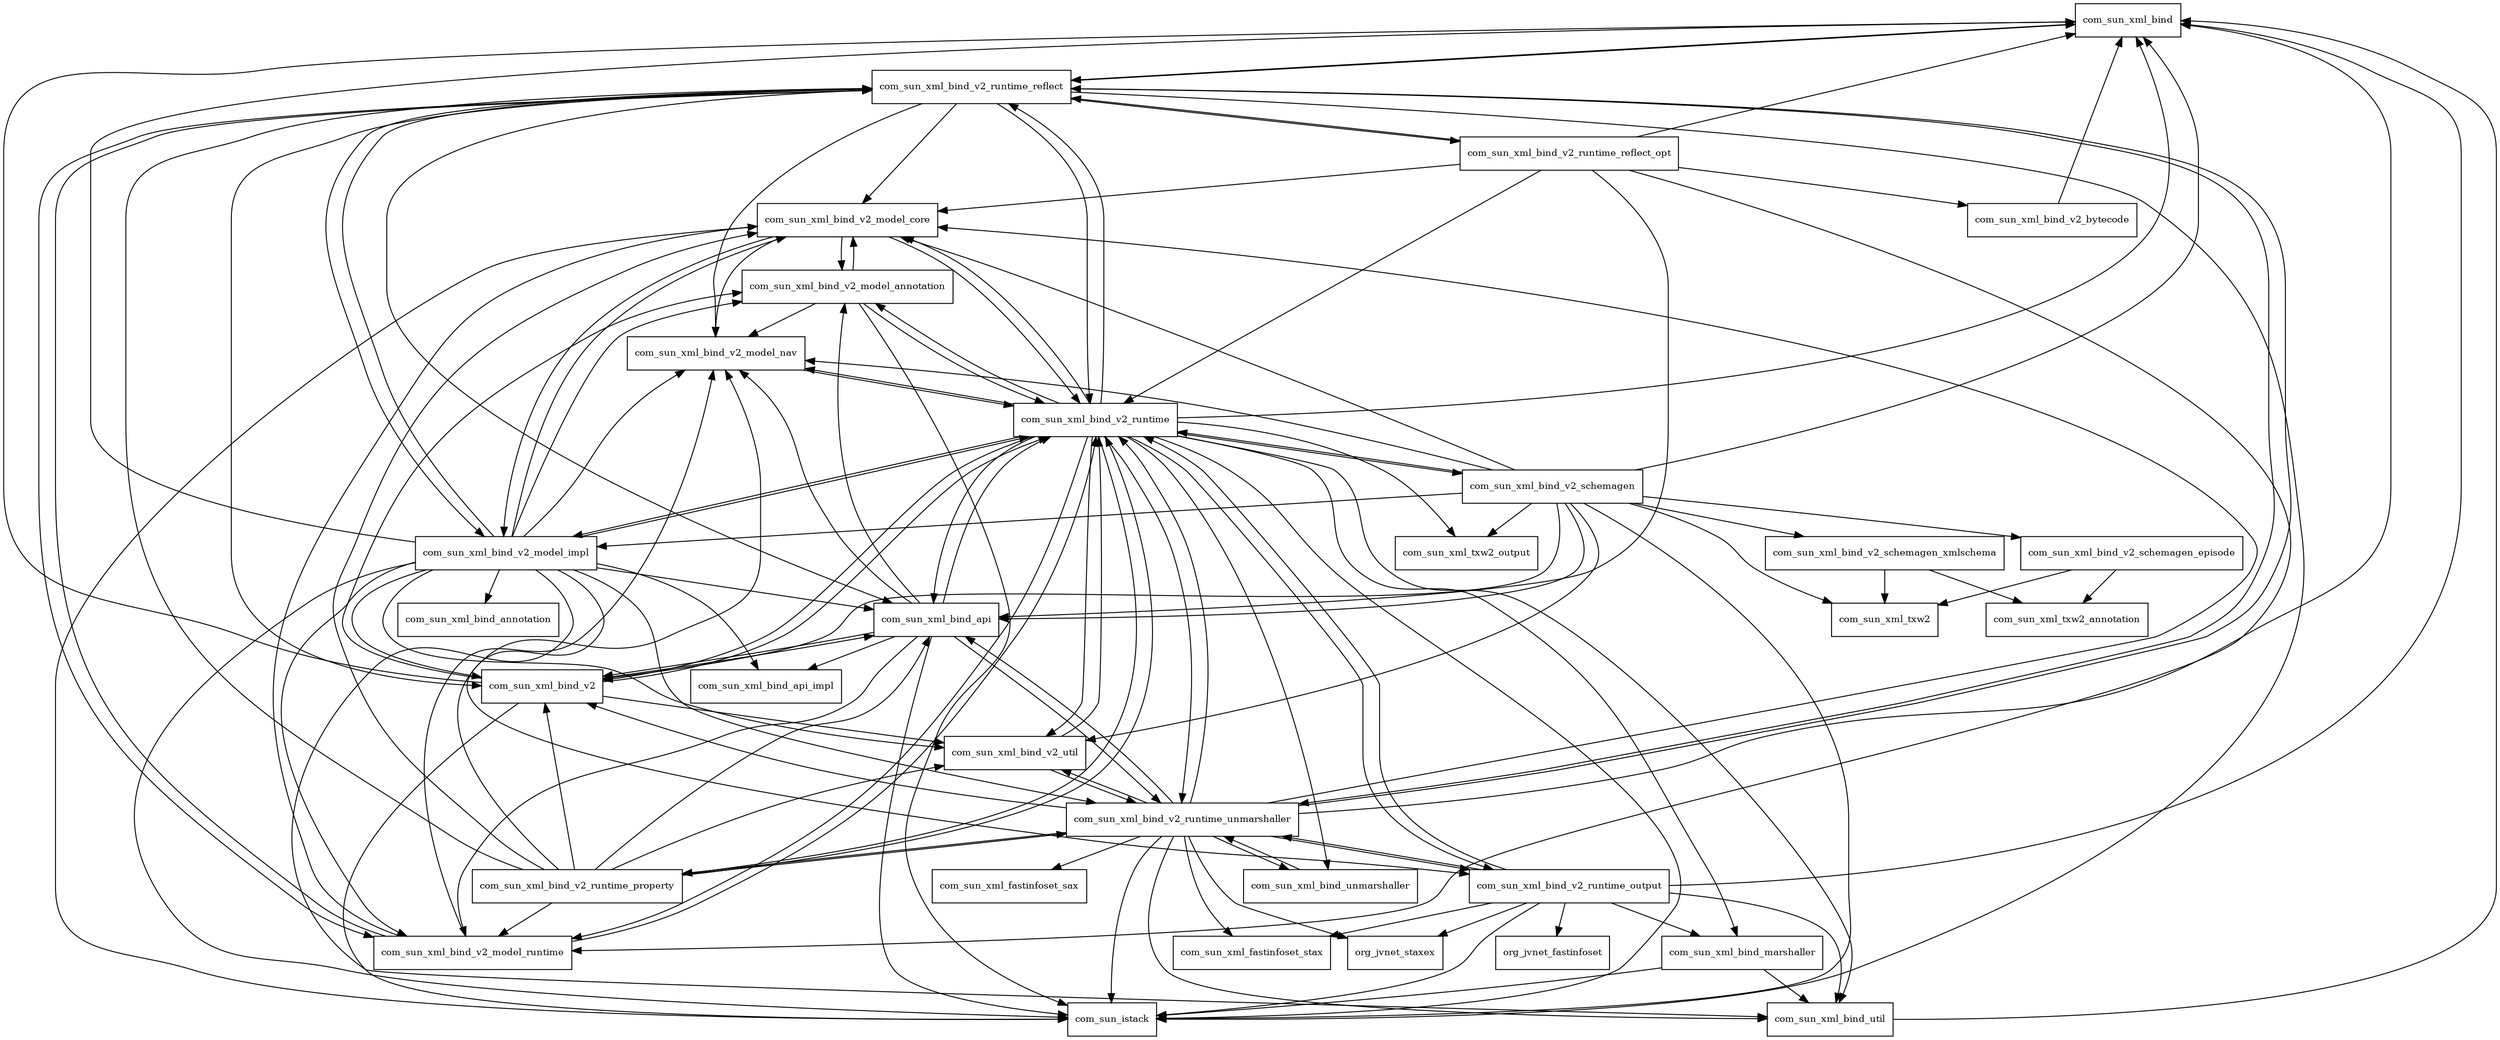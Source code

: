 digraph jaxb_impl_2_2_5_redhat_8_package_dependencies {
  node [shape = box, fontsize=10.0];
  com_sun_xml_bind -> com_sun_xml_bind_v2_runtime_reflect;
  com_sun_xml_bind_api -> com_sun_istack;
  com_sun_xml_bind_api -> com_sun_xml_bind_api_impl;
  com_sun_xml_bind_api -> com_sun_xml_bind_v2;
  com_sun_xml_bind_api -> com_sun_xml_bind_v2_model_annotation;
  com_sun_xml_bind_api -> com_sun_xml_bind_v2_model_nav;
  com_sun_xml_bind_api -> com_sun_xml_bind_v2_model_runtime;
  com_sun_xml_bind_api -> com_sun_xml_bind_v2_runtime;
  com_sun_xml_bind_api -> com_sun_xml_bind_v2_runtime_unmarshaller;
  com_sun_xml_bind_marshaller -> com_sun_istack;
  com_sun_xml_bind_marshaller -> com_sun_xml_bind_util;
  com_sun_xml_bind_unmarshaller -> com_sun_xml_bind_v2_runtime_unmarshaller;
  com_sun_xml_bind_util -> com_sun_xml_bind;
  com_sun_xml_bind_v2 -> com_sun_istack;
  com_sun_xml_bind_v2 -> com_sun_xml_bind;
  com_sun_xml_bind_v2 -> com_sun_xml_bind_api;
  com_sun_xml_bind_v2 -> com_sun_xml_bind_v2_model_annotation;
  com_sun_xml_bind_v2 -> com_sun_xml_bind_v2_runtime;
  com_sun_xml_bind_v2 -> com_sun_xml_bind_v2_util;
  com_sun_xml_bind_v2_bytecode -> com_sun_xml_bind;
  com_sun_xml_bind_v2_model_annotation -> com_sun_istack;
  com_sun_xml_bind_v2_model_annotation -> com_sun_xml_bind_v2_model_core;
  com_sun_xml_bind_v2_model_annotation -> com_sun_xml_bind_v2_model_nav;
  com_sun_xml_bind_v2_model_annotation -> com_sun_xml_bind_v2_runtime;
  com_sun_xml_bind_v2_model_core -> com_sun_istack;
  com_sun_xml_bind_v2_model_core -> com_sun_xml_bind_v2_model_annotation;
  com_sun_xml_bind_v2_model_core -> com_sun_xml_bind_v2_model_impl;
  com_sun_xml_bind_v2_model_core -> com_sun_xml_bind_v2_model_nav;
  com_sun_xml_bind_v2_model_core -> com_sun_xml_bind_v2_runtime;
  com_sun_xml_bind_v2_model_impl -> com_sun_istack;
  com_sun_xml_bind_v2_model_impl -> com_sun_xml_bind;
  com_sun_xml_bind_v2_model_impl -> com_sun_xml_bind_annotation;
  com_sun_xml_bind_v2_model_impl -> com_sun_xml_bind_api;
  com_sun_xml_bind_v2_model_impl -> com_sun_xml_bind_api_impl;
  com_sun_xml_bind_v2_model_impl -> com_sun_xml_bind_util;
  com_sun_xml_bind_v2_model_impl -> com_sun_xml_bind_v2;
  com_sun_xml_bind_v2_model_impl -> com_sun_xml_bind_v2_model_annotation;
  com_sun_xml_bind_v2_model_impl -> com_sun_xml_bind_v2_model_core;
  com_sun_xml_bind_v2_model_impl -> com_sun_xml_bind_v2_model_nav;
  com_sun_xml_bind_v2_model_impl -> com_sun_xml_bind_v2_model_runtime;
  com_sun_xml_bind_v2_model_impl -> com_sun_xml_bind_v2_runtime;
  com_sun_xml_bind_v2_model_impl -> com_sun_xml_bind_v2_runtime_output;
  com_sun_xml_bind_v2_model_impl -> com_sun_xml_bind_v2_runtime_reflect;
  com_sun_xml_bind_v2_model_impl -> com_sun_xml_bind_v2_runtime_unmarshaller;
  com_sun_xml_bind_v2_model_impl -> com_sun_xml_bind_v2_util;
  com_sun_xml_bind_v2_model_nav -> com_sun_xml_bind_v2_runtime;
  com_sun_xml_bind_v2_model_runtime -> com_sun_xml_bind_v2_model_core;
  com_sun_xml_bind_v2_model_runtime -> com_sun_xml_bind_v2_model_nav;
  com_sun_xml_bind_v2_model_runtime -> com_sun_xml_bind_v2_runtime;
  com_sun_xml_bind_v2_model_runtime -> com_sun_xml_bind_v2_runtime_reflect;
  com_sun_xml_bind_v2_runtime -> com_sun_istack;
  com_sun_xml_bind_v2_runtime -> com_sun_xml_bind;
  com_sun_xml_bind_v2_runtime -> com_sun_xml_bind_api;
  com_sun_xml_bind_v2_runtime -> com_sun_xml_bind_marshaller;
  com_sun_xml_bind_v2_runtime -> com_sun_xml_bind_unmarshaller;
  com_sun_xml_bind_v2_runtime -> com_sun_xml_bind_util;
  com_sun_xml_bind_v2_runtime -> com_sun_xml_bind_v2;
  com_sun_xml_bind_v2_runtime -> com_sun_xml_bind_v2_model_annotation;
  com_sun_xml_bind_v2_runtime -> com_sun_xml_bind_v2_model_core;
  com_sun_xml_bind_v2_runtime -> com_sun_xml_bind_v2_model_impl;
  com_sun_xml_bind_v2_runtime -> com_sun_xml_bind_v2_model_nav;
  com_sun_xml_bind_v2_runtime -> com_sun_xml_bind_v2_model_runtime;
  com_sun_xml_bind_v2_runtime -> com_sun_xml_bind_v2_runtime_output;
  com_sun_xml_bind_v2_runtime -> com_sun_xml_bind_v2_runtime_property;
  com_sun_xml_bind_v2_runtime -> com_sun_xml_bind_v2_runtime_reflect;
  com_sun_xml_bind_v2_runtime -> com_sun_xml_bind_v2_runtime_unmarshaller;
  com_sun_xml_bind_v2_runtime -> com_sun_xml_bind_v2_schemagen;
  com_sun_xml_bind_v2_runtime -> com_sun_xml_bind_v2_util;
  com_sun_xml_bind_v2_runtime -> com_sun_xml_txw2_output;
  com_sun_xml_bind_v2_runtime_output -> com_sun_istack;
  com_sun_xml_bind_v2_runtime_output -> com_sun_xml_bind;
  com_sun_xml_bind_v2_runtime_output -> com_sun_xml_bind_marshaller;
  com_sun_xml_bind_v2_runtime_output -> com_sun_xml_bind_util;
  com_sun_xml_bind_v2_runtime_output -> com_sun_xml_bind_v2_runtime;
  com_sun_xml_bind_v2_runtime_output -> com_sun_xml_bind_v2_runtime_unmarshaller;
  com_sun_xml_bind_v2_runtime_output -> com_sun_xml_fastinfoset_stax;
  com_sun_xml_bind_v2_runtime_output -> org_jvnet_fastinfoset;
  com_sun_xml_bind_v2_runtime_output -> org_jvnet_staxex;
  com_sun_xml_bind_v2_runtime_property -> com_sun_xml_bind_api;
  com_sun_xml_bind_v2_runtime_property -> com_sun_xml_bind_v2;
  com_sun_xml_bind_v2_runtime_property -> com_sun_xml_bind_v2_model_core;
  com_sun_xml_bind_v2_runtime_property -> com_sun_xml_bind_v2_model_nav;
  com_sun_xml_bind_v2_runtime_property -> com_sun_xml_bind_v2_model_runtime;
  com_sun_xml_bind_v2_runtime_property -> com_sun_xml_bind_v2_runtime;
  com_sun_xml_bind_v2_runtime_property -> com_sun_xml_bind_v2_runtime_reflect;
  com_sun_xml_bind_v2_runtime_property -> com_sun_xml_bind_v2_runtime_unmarshaller;
  com_sun_xml_bind_v2_runtime_property -> com_sun_xml_bind_v2_util;
  com_sun_xml_bind_v2_runtime_reflect -> com_sun_istack;
  com_sun_xml_bind_v2_runtime_reflect -> com_sun_xml_bind;
  com_sun_xml_bind_v2_runtime_reflect -> com_sun_xml_bind_api;
  com_sun_xml_bind_v2_runtime_reflect -> com_sun_xml_bind_v2;
  com_sun_xml_bind_v2_runtime_reflect -> com_sun_xml_bind_v2_model_core;
  com_sun_xml_bind_v2_runtime_reflect -> com_sun_xml_bind_v2_model_impl;
  com_sun_xml_bind_v2_runtime_reflect -> com_sun_xml_bind_v2_model_nav;
  com_sun_xml_bind_v2_runtime_reflect -> com_sun_xml_bind_v2_model_runtime;
  com_sun_xml_bind_v2_runtime_reflect -> com_sun_xml_bind_v2_runtime;
  com_sun_xml_bind_v2_runtime_reflect -> com_sun_xml_bind_v2_runtime_reflect_opt;
  com_sun_xml_bind_v2_runtime_reflect -> com_sun_xml_bind_v2_runtime_unmarshaller;
  com_sun_xml_bind_v2_runtime_reflect_opt -> com_sun_xml_bind;
  com_sun_xml_bind_v2_runtime_reflect_opt -> com_sun_xml_bind_api;
  com_sun_xml_bind_v2_runtime_reflect_opt -> com_sun_xml_bind_v2_bytecode;
  com_sun_xml_bind_v2_runtime_reflect_opt -> com_sun_xml_bind_v2_model_core;
  com_sun_xml_bind_v2_runtime_reflect_opt -> com_sun_xml_bind_v2_model_runtime;
  com_sun_xml_bind_v2_runtime_reflect_opt -> com_sun_xml_bind_v2_runtime;
  com_sun_xml_bind_v2_runtime_reflect_opt -> com_sun_xml_bind_v2_runtime_reflect;
  com_sun_xml_bind_v2_runtime_unmarshaller -> com_sun_istack;
  com_sun_xml_bind_v2_runtime_unmarshaller -> com_sun_xml_bind;
  com_sun_xml_bind_v2_runtime_unmarshaller -> com_sun_xml_bind_api;
  com_sun_xml_bind_v2_runtime_unmarshaller -> com_sun_xml_bind_unmarshaller;
  com_sun_xml_bind_v2_runtime_unmarshaller -> com_sun_xml_bind_util;
  com_sun_xml_bind_v2_runtime_unmarshaller -> com_sun_xml_bind_v2;
  com_sun_xml_bind_v2_runtime_unmarshaller -> com_sun_xml_bind_v2_model_core;
  com_sun_xml_bind_v2_runtime_unmarshaller -> com_sun_xml_bind_v2_runtime;
  com_sun_xml_bind_v2_runtime_unmarshaller -> com_sun_xml_bind_v2_runtime_output;
  com_sun_xml_bind_v2_runtime_unmarshaller -> com_sun_xml_bind_v2_runtime_property;
  com_sun_xml_bind_v2_runtime_unmarshaller -> com_sun_xml_bind_v2_runtime_reflect;
  com_sun_xml_bind_v2_runtime_unmarshaller -> com_sun_xml_bind_v2_util;
  com_sun_xml_bind_v2_runtime_unmarshaller -> com_sun_xml_fastinfoset_sax;
  com_sun_xml_bind_v2_runtime_unmarshaller -> com_sun_xml_fastinfoset_stax;
  com_sun_xml_bind_v2_runtime_unmarshaller -> org_jvnet_staxex;
  com_sun_xml_bind_v2_schemagen -> com_sun_istack;
  com_sun_xml_bind_v2_schemagen -> com_sun_xml_bind;
  com_sun_xml_bind_v2_schemagen -> com_sun_xml_bind_api;
  com_sun_xml_bind_v2_schemagen -> com_sun_xml_bind_v2;
  com_sun_xml_bind_v2_schemagen -> com_sun_xml_bind_v2_model_core;
  com_sun_xml_bind_v2_schemagen -> com_sun_xml_bind_v2_model_impl;
  com_sun_xml_bind_v2_schemagen -> com_sun_xml_bind_v2_model_nav;
  com_sun_xml_bind_v2_schemagen -> com_sun_xml_bind_v2_runtime;
  com_sun_xml_bind_v2_schemagen -> com_sun_xml_bind_v2_schemagen_episode;
  com_sun_xml_bind_v2_schemagen -> com_sun_xml_bind_v2_schemagen_xmlschema;
  com_sun_xml_bind_v2_schemagen -> com_sun_xml_bind_v2_util;
  com_sun_xml_bind_v2_schemagen -> com_sun_xml_txw2;
  com_sun_xml_bind_v2_schemagen -> com_sun_xml_txw2_output;
  com_sun_xml_bind_v2_schemagen_episode -> com_sun_xml_txw2;
  com_sun_xml_bind_v2_schemagen_episode -> com_sun_xml_txw2_annotation;
  com_sun_xml_bind_v2_schemagen_xmlschema -> com_sun_xml_txw2;
  com_sun_xml_bind_v2_schemagen_xmlschema -> com_sun_xml_txw2_annotation;
  com_sun_xml_bind_v2_util -> com_sun_xml_bind_v2_runtime;
  com_sun_xml_bind_v2_util -> com_sun_xml_bind_v2_runtime_unmarshaller;
}
